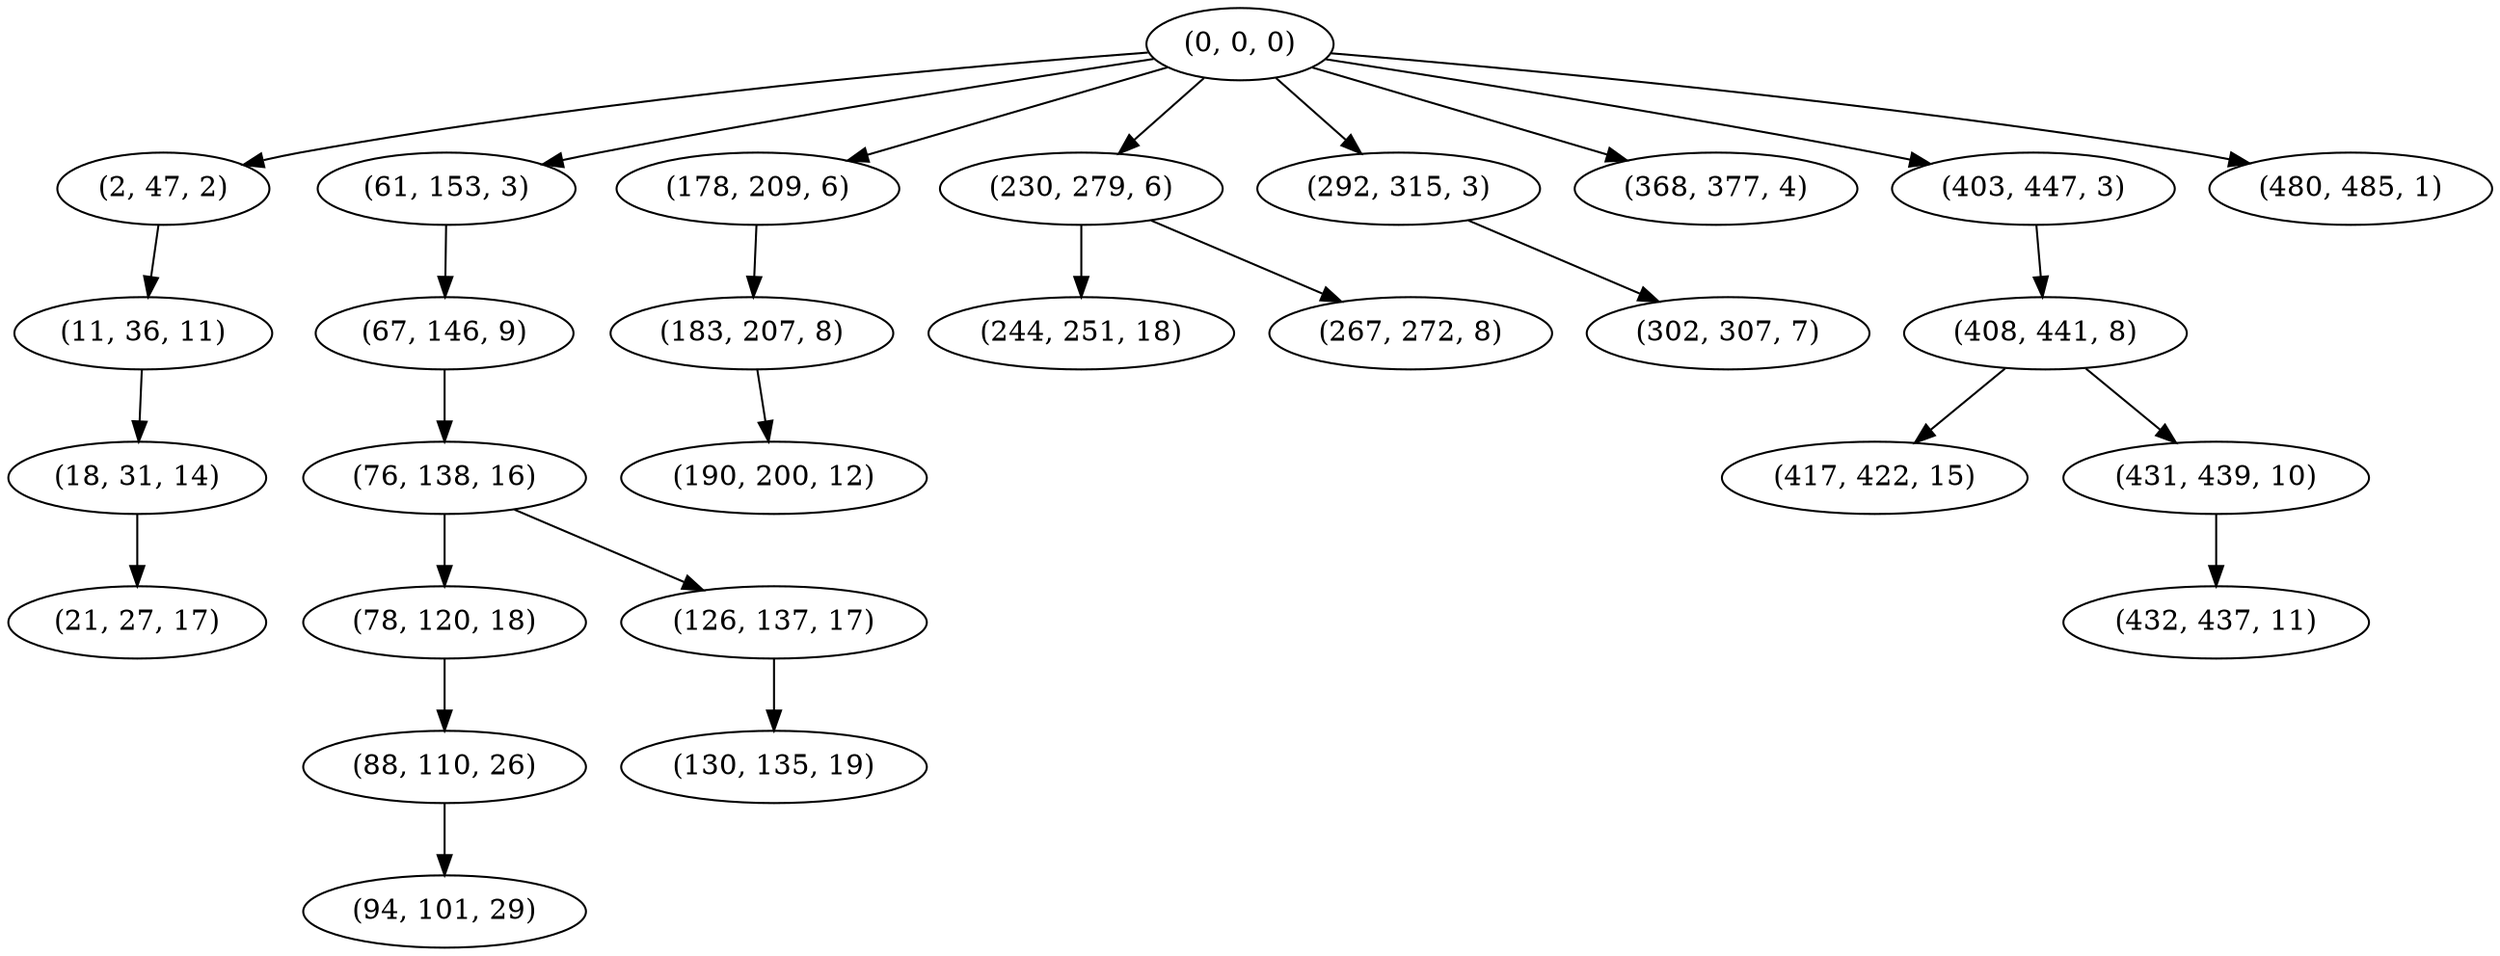 digraph tree {
    "(0, 0, 0)";
    "(2, 47, 2)";
    "(11, 36, 11)";
    "(18, 31, 14)";
    "(21, 27, 17)";
    "(61, 153, 3)";
    "(67, 146, 9)";
    "(76, 138, 16)";
    "(78, 120, 18)";
    "(88, 110, 26)";
    "(94, 101, 29)";
    "(126, 137, 17)";
    "(130, 135, 19)";
    "(178, 209, 6)";
    "(183, 207, 8)";
    "(190, 200, 12)";
    "(230, 279, 6)";
    "(244, 251, 18)";
    "(267, 272, 8)";
    "(292, 315, 3)";
    "(302, 307, 7)";
    "(368, 377, 4)";
    "(403, 447, 3)";
    "(408, 441, 8)";
    "(417, 422, 15)";
    "(431, 439, 10)";
    "(432, 437, 11)";
    "(480, 485, 1)";
    "(0, 0, 0)" -> "(2, 47, 2)";
    "(0, 0, 0)" -> "(61, 153, 3)";
    "(0, 0, 0)" -> "(178, 209, 6)";
    "(0, 0, 0)" -> "(230, 279, 6)";
    "(0, 0, 0)" -> "(292, 315, 3)";
    "(0, 0, 0)" -> "(368, 377, 4)";
    "(0, 0, 0)" -> "(403, 447, 3)";
    "(0, 0, 0)" -> "(480, 485, 1)";
    "(2, 47, 2)" -> "(11, 36, 11)";
    "(11, 36, 11)" -> "(18, 31, 14)";
    "(18, 31, 14)" -> "(21, 27, 17)";
    "(61, 153, 3)" -> "(67, 146, 9)";
    "(67, 146, 9)" -> "(76, 138, 16)";
    "(76, 138, 16)" -> "(78, 120, 18)";
    "(76, 138, 16)" -> "(126, 137, 17)";
    "(78, 120, 18)" -> "(88, 110, 26)";
    "(88, 110, 26)" -> "(94, 101, 29)";
    "(126, 137, 17)" -> "(130, 135, 19)";
    "(178, 209, 6)" -> "(183, 207, 8)";
    "(183, 207, 8)" -> "(190, 200, 12)";
    "(230, 279, 6)" -> "(244, 251, 18)";
    "(230, 279, 6)" -> "(267, 272, 8)";
    "(292, 315, 3)" -> "(302, 307, 7)";
    "(403, 447, 3)" -> "(408, 441, 8)";
    "(408, 441, 8)" -> "(417, 422, 15)";
    "(408, 441, 8)" -> "(431, 439, 10)";
    "(431, 439, 10)" -> "(432, 437, 11)";
}
